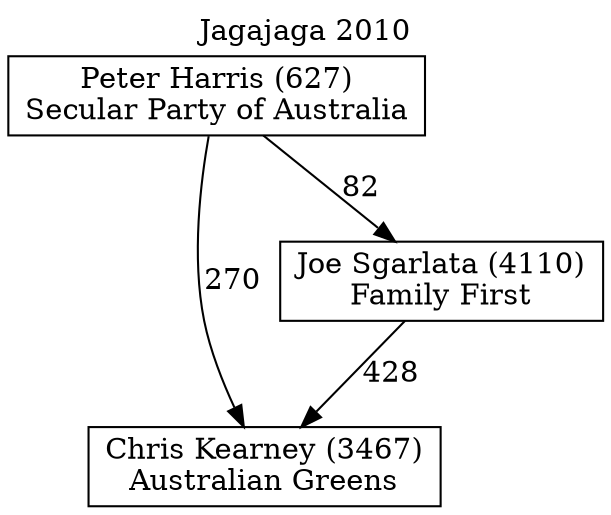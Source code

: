 // House preference flow
digraph "Chris Kearney (3467)_Jagajaga_2010" {
	graph [label="Jagajaga 2010" labelloc=t mclimit=10]
	node [shape=box]
	"Chris Kearney (3467)" [label="Chris Kearney (3467)
Australian Greens"]
	"Joe Sgarlata (4110)" [label="Joe Sgarlata (4110)
Family First"]
	"Peter Harris (627)" [label="Peter Harris (627)
Secular Party of Australia"]
	"Joe Sgarlata (4110)" -> "Chris Kearney (3467)" [label=428]
	"Peter Harris (627)" -> "Chris Kearney (3467)" [label=270]
	"Peter Harris (627)" -> "Joe Sgarlata (4110)" [label=82]
}
